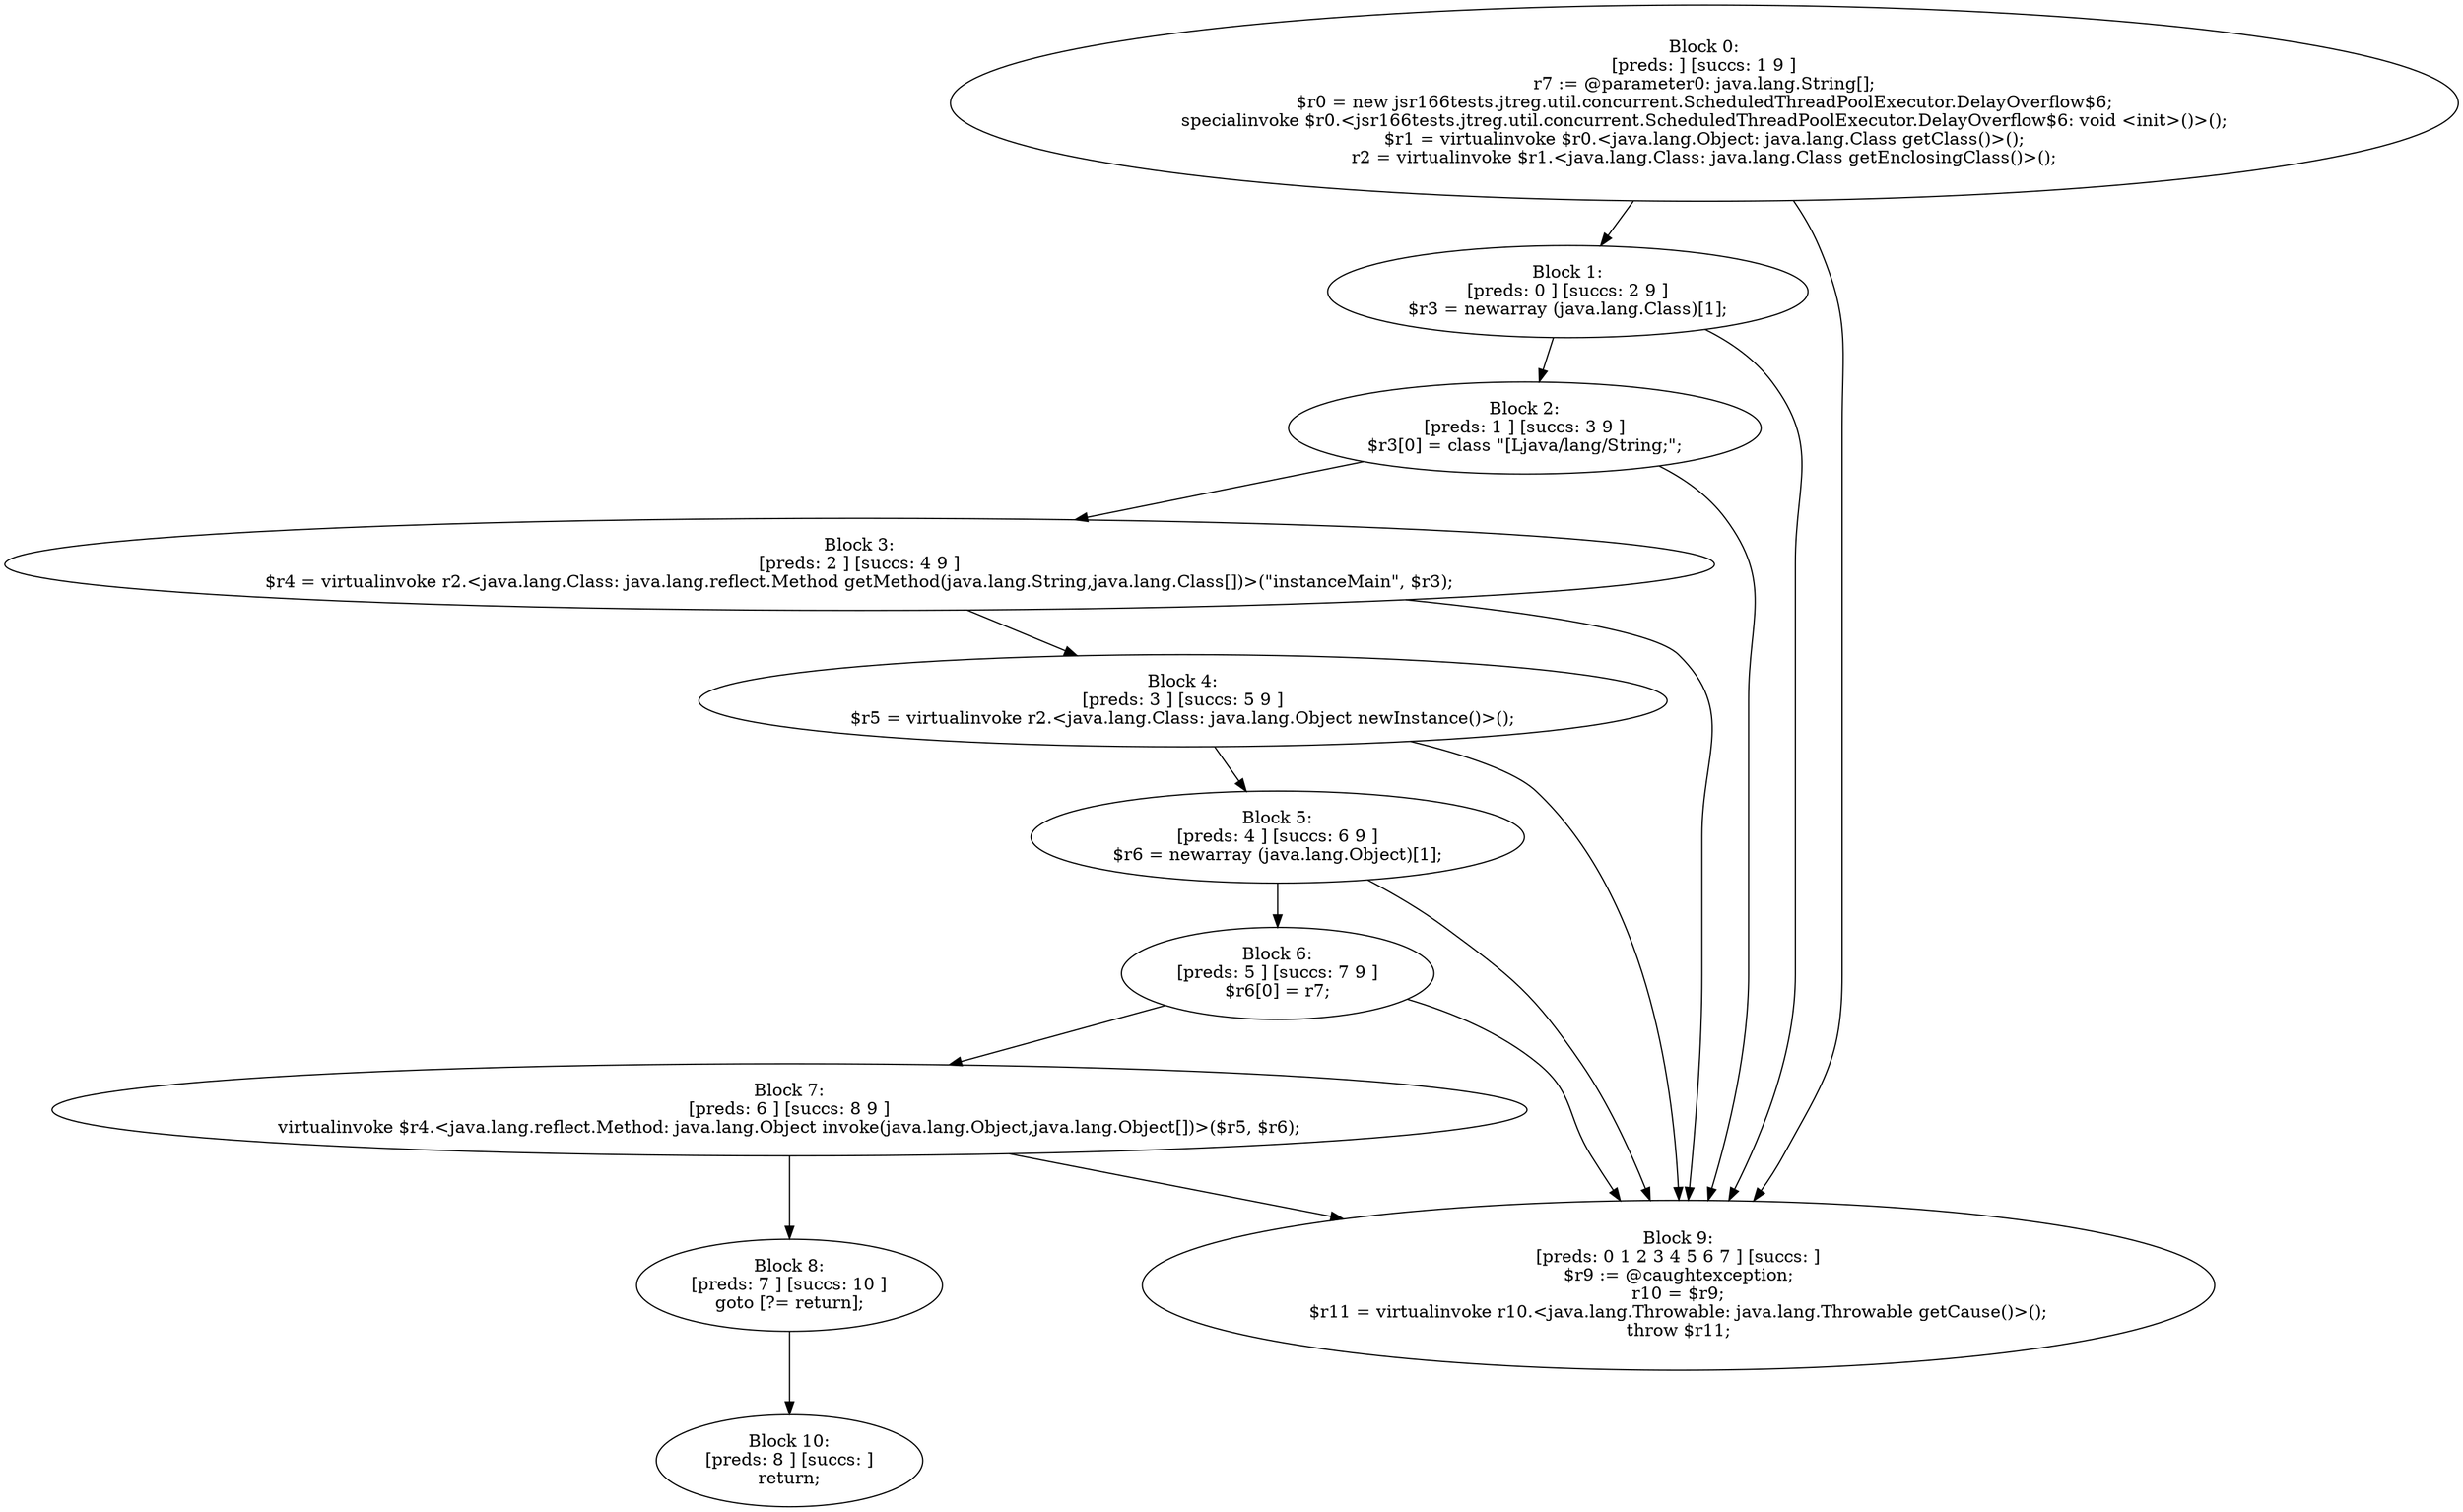digraph "unitGraph" {
    "Block 0:
[preds: ] [succs: 1 9 ]
r7 := @parameter0: java.lang.String[];
$r0 = new jsr166tests.jtreg.util.concurrent.ScheduledThreadPoolExecutor.DelayOverflow$6;
specialinvoke $r0.<jsr166tests.jtreg.util.concurrent.ScheduledThreadPoolExecutor.DelayOverflow$6: void <init>()>();
$r1 = virtualinvoke $r0.<java.lang.Object: java.lang.Class getClass()>();
r2 = virtualinvoke $r1.<java.lang.Class: java.lang.Class getEnclosingClass()>();
"
    "Block 1:
[preds: 0 ] [succs: 2 9 ]
$r3 = newarray (java.lang.Class)[1];
"
    "Block 2:
[preds: 1 ] [succs: 3 9 ]
$r3[0] = class \"[Ljava/lang/String;\";
"
    "Block 3:
[preds: 2 ] [succs: 4 9 ]
$r4 = virtualinvoke r2.<java.lang.Class: java.lang.reflect.Method getMethod(java.lang.String,java.lang.Class[])>(\"instanceMain\", $r3);
"
    "Block 4:
[preds: 3 ] [succs: 5 9 ]
$r5 = virtualinvoke r2.<java.lang.Class: java.lang.Object newInstance()>();
"
    "Block 5:
[preds: 4 ] [succs: 6 9 ]
$r6 = newarray (java.lang.Object)[1];
"
    "Block 6:
[preds: 5 ] [succs: 7 9 ]
$r6[0] = r7;
"
    "Block 7:
[preds: 6 ] [succs: 8 9 ]
virtualinvoke $r4.<java.lang.reflect.Method: java.lang.Object invoke(java.lang.Object,java.lang.Object[])>($r5, $r6);
"
    "Block 8:
[preds: 7 ] [succs: 10 ]
goto [?= return];
"
    "Block 9:
[preds: 0 1 2 3 4 5 6 7 ] [succs: ]
$r9 := @caughtexception;
r10 = $r9;
$r11 = virtualinvoke r10.<java.lang.Throwable: java.lang.Throwable getCause()>();
throw $r11;
"
    "Block 10:
[preds: 8 ] [succs: ]
return;
"
    "Block 0:
[preds: ] [succs: 1 9 ]
r7 := @parameter0: java.lang.String[];
$r0 = new jsr166tests.jtreg.util.concurrent.ScheduledThreadPoolExecutor.DelayOverflow$6;
specialinvoke $r0.<jsr166tests.jtreg.util.concurrent.ScheduledThreadPoolExecutor.DelayOverflow$6: void <init>()>();
$r1 = virtualinvoke $r0.<java.lang.Object: java.lang.Class getClass()>();
r2 = virtualinvoke $r1.<java.lang.Class: java.lang.Class getEnclosingClass()>();
"->"Block 1:
[preds: 0 ] [succs: 2 9 ]
$r3 = newarray (java.lang.Class)[1];
";
    "Block 0:
[preds: ] [succs: 1 9 ]
r7 := @parameter0: java.lang.String[];
$r0 = new jsr166tests.jtreg.util.concurrent.ScheduledThreadPoolExecutor.DelayOverflow$6;
specialinvoke $r0.<jsr166tests.jtreg.util.concurrent.ScheduledThreadPoolExecutor.DelayOverflow$6: void <init>()>();
$r1 = virtualinvoke $r0.<java.lang.Object: java.lang.Class getClass()>();
r2 = virtualinvoke $r1.<java.lang.Class: java.lang.Class getEnclosingClass()>();
"->"Block 9:
[preds: 0 1 2 3 4 5 6 7 ] [succs: ]
$r9 := @caughtexception;
r10 = $r9;
$r11 = virtualinvoke r10.<java.lang.Throwable: java.lang.Throwable getCause()>();
throw $r11;
";
    "Block 1:
[preds: 0 ] [succs: 2 9 ]
$r3 = newarray (java.lang.Class)[1];
"->"Block 2:
[preds: 1 ] [succs: 3 9 ]
$r3[0] = class \"[Ljava/lang/String;\";
";
    "Block 1:
[preds: 0 ] [succs: 2 9 ]
$r3 = newarray (java.lang.Class)[1];
"->"Block 9:
[preds: 0 1 2 3 4 5 6 7 ] [succs: ]
$r9 := @caughtexception;
r10 = $r9;
$r11 = virtualinvoke r10.<java.lang.Throwable: java.lang.Throwable getCause()>();
throw $r11;
";
    "Block 2:
[preds: 1 ] [succs: 3 9 ]
$r3[0] = class \"[Ljava/lang/String;\";
"->"Block 3:
[preds: 2 ] [succs: 4 9 ]
$r4 = virtualinvoke r2.<java.lang.Class: java.lang.reflect.Method getMethod(java.lang.String,java.lang.Class[])>(\"instanceMain\", $r3);
";
    "Block 2:
[preds: 1 ] [succs: 3 9 ]
$r3[0] = class \"[Ljava/lang/String;\";
"->"Block 9:
[preds: 0 1 2 3 4 5 6 7 ] [succs: ]
$r9 := @caughtexception;
r10 = $r9;
$r11 = virtualinvoke r10.<java.lang.Throwable: java.lang.Throwable getCause()>();
throw $r11;
";
    "Block 3:
[preds: 2 ] [succs: 4 9 ]
$r4 = virtualinvoke r2.<java.lang.Class: java.lang.reflect.Method getMethod(java.lang.String,java.lang.Class[])>(\"instanceMain\", $r3);
"->"Block 4:
[preds: 3 ] [succs: 5 9 ]
$r5 = virtualinvoke r2.<java.lang.Class: java.lang.Object newInstance()>();
";
    "Block 3:
[preds: 2 ] [succs: 4 9 ]
$r4 = virtualinvoke r2.<java.lang.Class: java.lang.reflect.Method getMethod(java.lang.String,java.lang.Class[])>(\"instanceMain\", $r3);
"->"Block 9:
[preds: 0 1 2 3 4 5 6 7 ] [succs: ]
$r9 := @caughtexception;
r10 = $r9;
$r11 = virtualinvoke r10.<java.lang.Throwable: java.lang.Throwable getCause()>();
throw $r11;
";
    "Block 4:
[preds: 3 ] [succs: 5 9 ]
$r5 = virtualinvoke r2.<java.lang.Class: java.lang.Object newInstance()>();
"->"Block 5:
[preds: 4 ] [succs: 6 9 ]
$r6 = newarray (java.lang.Object)[1];
";
    "Block 4:
[preds: 3 ] [succs: 5 9 ]
$r5 = virtualinvoke r2.<java.lang.Class: java.lang.Object newInstance()>();
"->"Block 9:
[preds: 0 1 2 3 4 5 6 7 ] [succs: ]
$r9 := @caughtexception;
r10 = $r9;
$r11 = virtualinvoke r10.<java.lang.Throwable: java.lang.Throwable getCause()>();
throw $r11;
";
    "Block 5:
[preds: 4 ] [succs: 6 9 ]
$r6 = newarray (java.lang.Object)[1];
"->"Block 6:
[preds: 5 ] [succs: 7 9 ]
$r6[0] = r7;
";
    "Block 5:
[preds: 4 ] [succs: 6 9 ]
$r6 = newarray (java.lang.Object)[1];
"->"Block 9:
[preds: 0 1 2 3 4 5 6 7 ] [succs: ]
$r9 := @caughtexception;
r10 = $r9;
$r11 = virtualinvoke r10.<java.lang.Throwable: java.lang.Throwable getCause()>();
throw $r11;
";
    "Block 6:
[preds: 5 ] [succs: 7 9 ]
$r6[0] = r7;
"->"Block 7:
[preds: 6 ] [succs: 8 9 ]
virtualinvoke $r4.<java.lang.reflect.Method: java.lang.Object invoke(java.lang.Object,java.lang.Object[])>($r5, $r6);
";
    "Block 6:
[preds: 5 ] [succs: 7 9 ]
$r6[0] = r7;
"->"Block 9:
[preds: 0 1 2 3 4 5 6 7 ] [succs: ]
$r9 := @caughtexception;
r10 = $r9;
$r11 = virtualinvoke r10.<java.lang.Throwable: java.lang.Throwable getCause()>();
throw $r11;
";
    "Block 7:
[preds: 6 ] [succs: 8 9 ]
virtualinvoke $r4.<java.lang.reflect.Method: java.lang.Object invoke(java.lang.Object,java.lang.Object[])>($r5, $r6);
"->"Block 8:
[preds: 7 ] [succs: 10 ]
goto [?= return];
";
    "Block 7:
[preds: 6 ] [succs: 8 9 ]
virtualinvoke $r4.<java.lang.reflect.Method: java.lang.Object invoke(java.lang.Object,java.lang.Object[])>($r5, $r6);
"->"Block 9:
[preds: 0 1 2 3 4 5 6 7 ] [succs: ]
$r9 := @caughtexception;
r10 = $r9;
$r11 = virtualinvoke r10.<java.lang.Throwable: java.lang.Throwable getCause()>();
throw $r11;
";
    "Block 8:
[preds: 7 ] [succs: 10 ]
goto [?= return];
"->"Block 10:
[preds: 8 ] [succs: ]
return;
";
}

